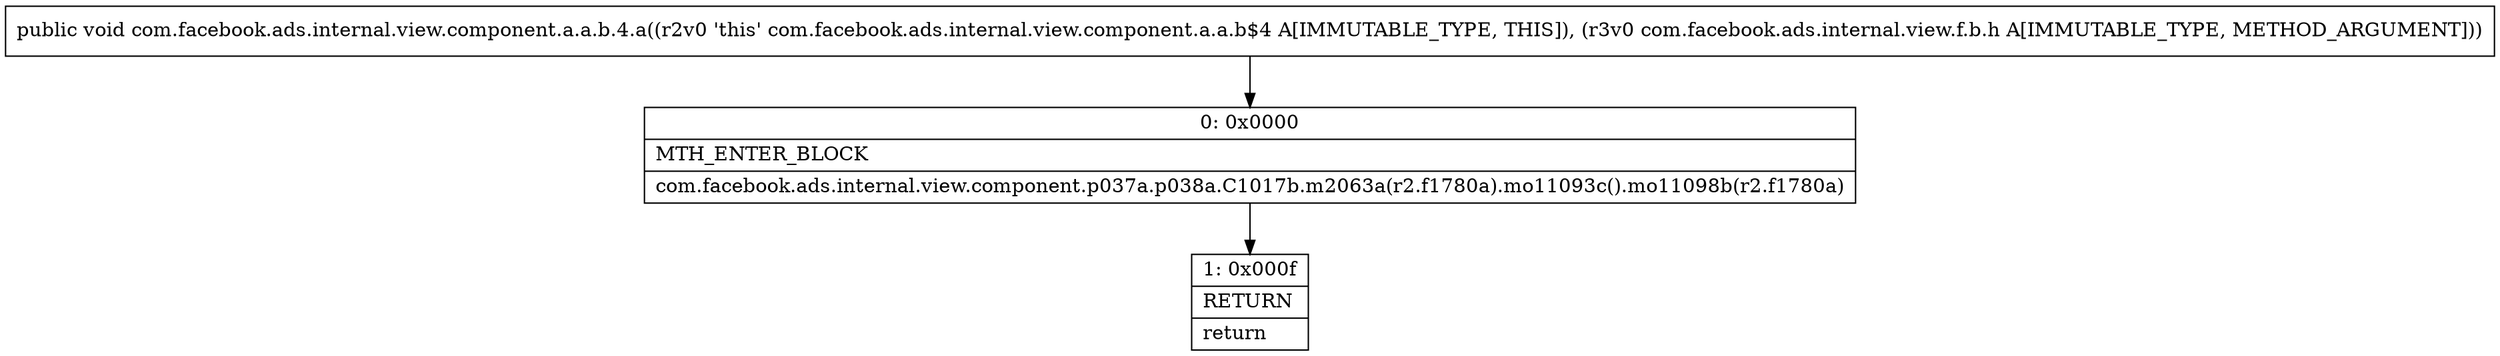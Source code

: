 digraph "CFG forcom.facebook.ads.internal.view.component.a.a.b.4.a(Lcom\/facebook\/ads\/internal\/view\/f\/b\/h;)V" {
Node_0 [shape=record,label="{0\:\ 0x0000|MTH_ENTER_BLOCK\l|com.facebook.ads.internal.view.component.p037a.p038a.C1017b.m2063a(r2.f1780a).mo11093c().mo11098b(r2.f1780a)\l}"];
Node_1 [shape=record,label="{1\:\ 0x000f|RETURN\l|return\l}"];
MethodNode[shape=record,label="{public void com.facebook.ads.internal.view.component.a.a.b.4.a((r2v0 'this' com.facebook.ads.internal.view.component.a.a.b$4 A[IMMUTABLE_TYPE, THIS]), (r3v0 com.facebook.ads.internal.view.f.b.h A[IMMUTABLE_TYPE, METHOD_ARGUMENT])) }"];
MethodNode -> Node_0;
Node_0 -> Node_1;
}

